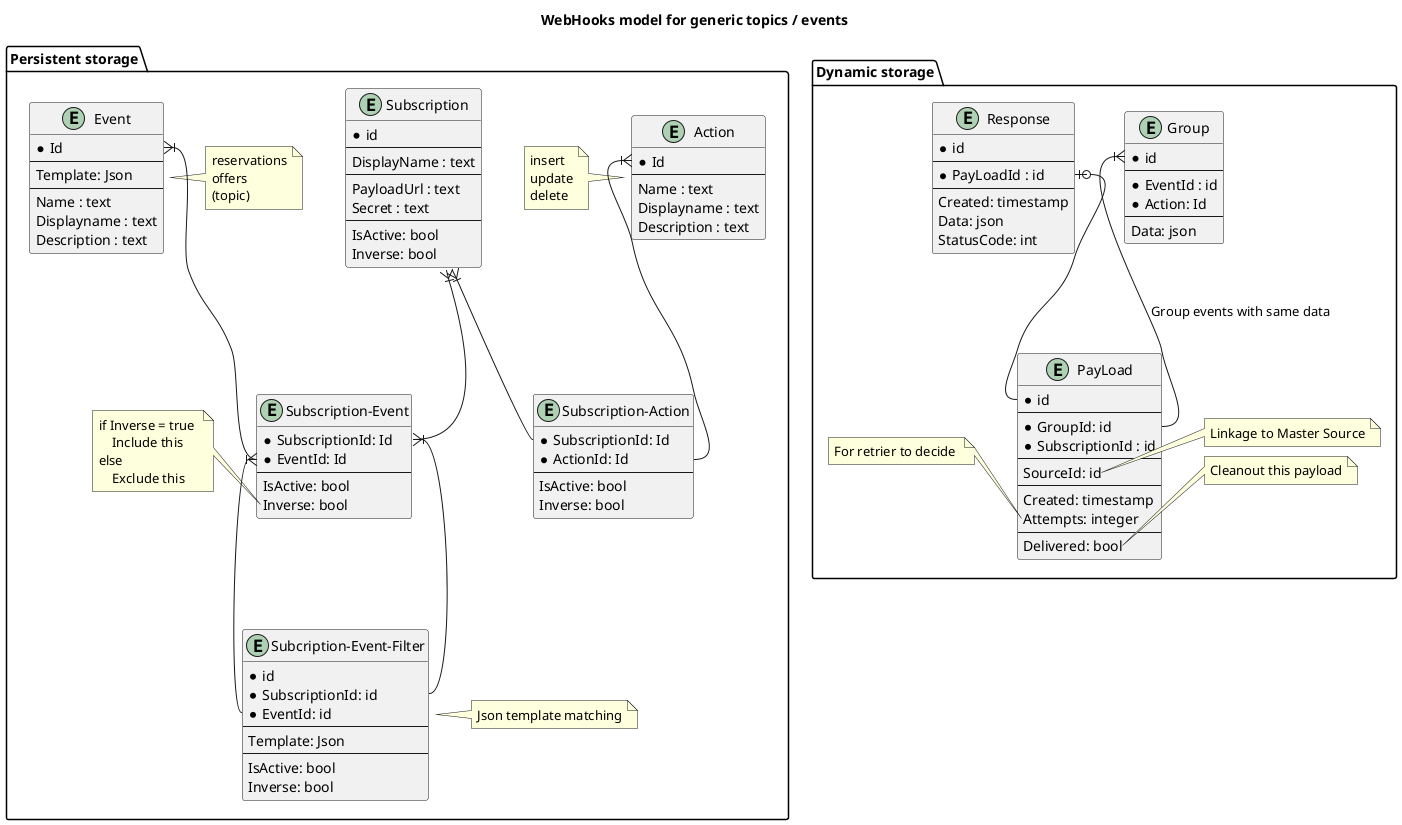 @startuml WebHooks data
title WebHooks model for generic topics / events
package "Persistent storage" {



entity "Subscription" {
  *id 
  --
  DisplayName : text
  --
  PayloadUrl : text
  Secret : text
  --
  IsActive: bool
  Inverse: bool
}

entity Event as "Event" {
  *Id
  --
  Template: Json
  --
  Name : text
  Displayname : text
  Description : text
}


note right of Event
    reservations
    offers
    (topic)
end note



entity "Action" {
  *Id
  --
  Name : text
  Displayname : text
  Description : text
}

note left of Action
    insert
    update
    delete
end note

entity SE as "Subscription-Event" {
  *SubscriptionId: Id
  *EventId: Id 
  --
  IsActive: bool
  Inverse: bool
}



note left of  SE::Inverse
    if Inverse = true 
        Include this  
    else
        Exclude this
end note


Subscription::Id }|-- SE::SubscriptionId
Event::Id }|-- SE::EventId

entity SA as "Subscription-Action" {
  *SubscriptionId: Id
  *ActionId: Id
  --
  IsActive: bool
  Inverse: bool
}

Subscription::Id }|-- SA::SubscriptionId
Action::Id }|-- SA::ActionId



entity SEF as "Subcription-Event-Filter" {
  *id  
  *SubscriptionId: id  
  *EventId: id
  --
  Template: Json
  --
  IsActive: bool
  Inverse: bool
}

note right of SEF
    Json template matching
end note

SE::SubscriptionId }|-- SEF::SubscriptionId
SE::EventId }|-- SEF::EventId



}

package "Dynamic storage" {


entity g as "Group" {
  *id
  --
  *EventId : id
  *Action: Id
  --
  Data: json
}

    
entity p as "PayLoad" {
  *id
  --
  *GroupId: id  
  *SubscriptionId : id
  --
  SourceId: id
  --
  Created: timestamp
  Attempts: integer
  --
  Delivered: bool
}



note left of p::Attempts
    For retrier to decide 
end note


note right of p::SourceId
    Linkage to Master Source
end note

note right of p::Delivered
    Cleanout this payload
end note



entity "Response" {
  *id 
  --
  *PayLoadId : id
  --
  Created: timestamp
  Data: json
  StatusCode: int
}

g::id }|--  p::GroupId : Group events with same data
Response::PayLoadId |o-- p::id




}

